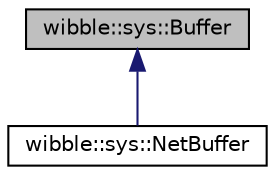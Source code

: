 digraph G
{
  edge [fontname="Helvetica",fontsize="10",labelfontname="Helvetica",labelfontsize="10"];
  node [fontname="Helvetica",fontsize="10",shape=record];
  Node1 [label="wibble::sys::Buffer",height=0.2,width=0.4,color="black", fillcolor="grey75", style="filled" fontcolor="black"];
  Node1 -> Node2 [dir="back",color="midnightblue",fontsize="10",style="solid",fontname="Helvetica"];
  Node2 [label="wibble::sys::NetBuffer",height=0.2,width=0.4,color="black", fillcolor="white", style="filled",URL="$classwibble_1_1sys_1_1NetBuffer.html",tooltip="Buffer whose starting can be moved back and forth, useful to decapsulate stacked network packets..."];
}
